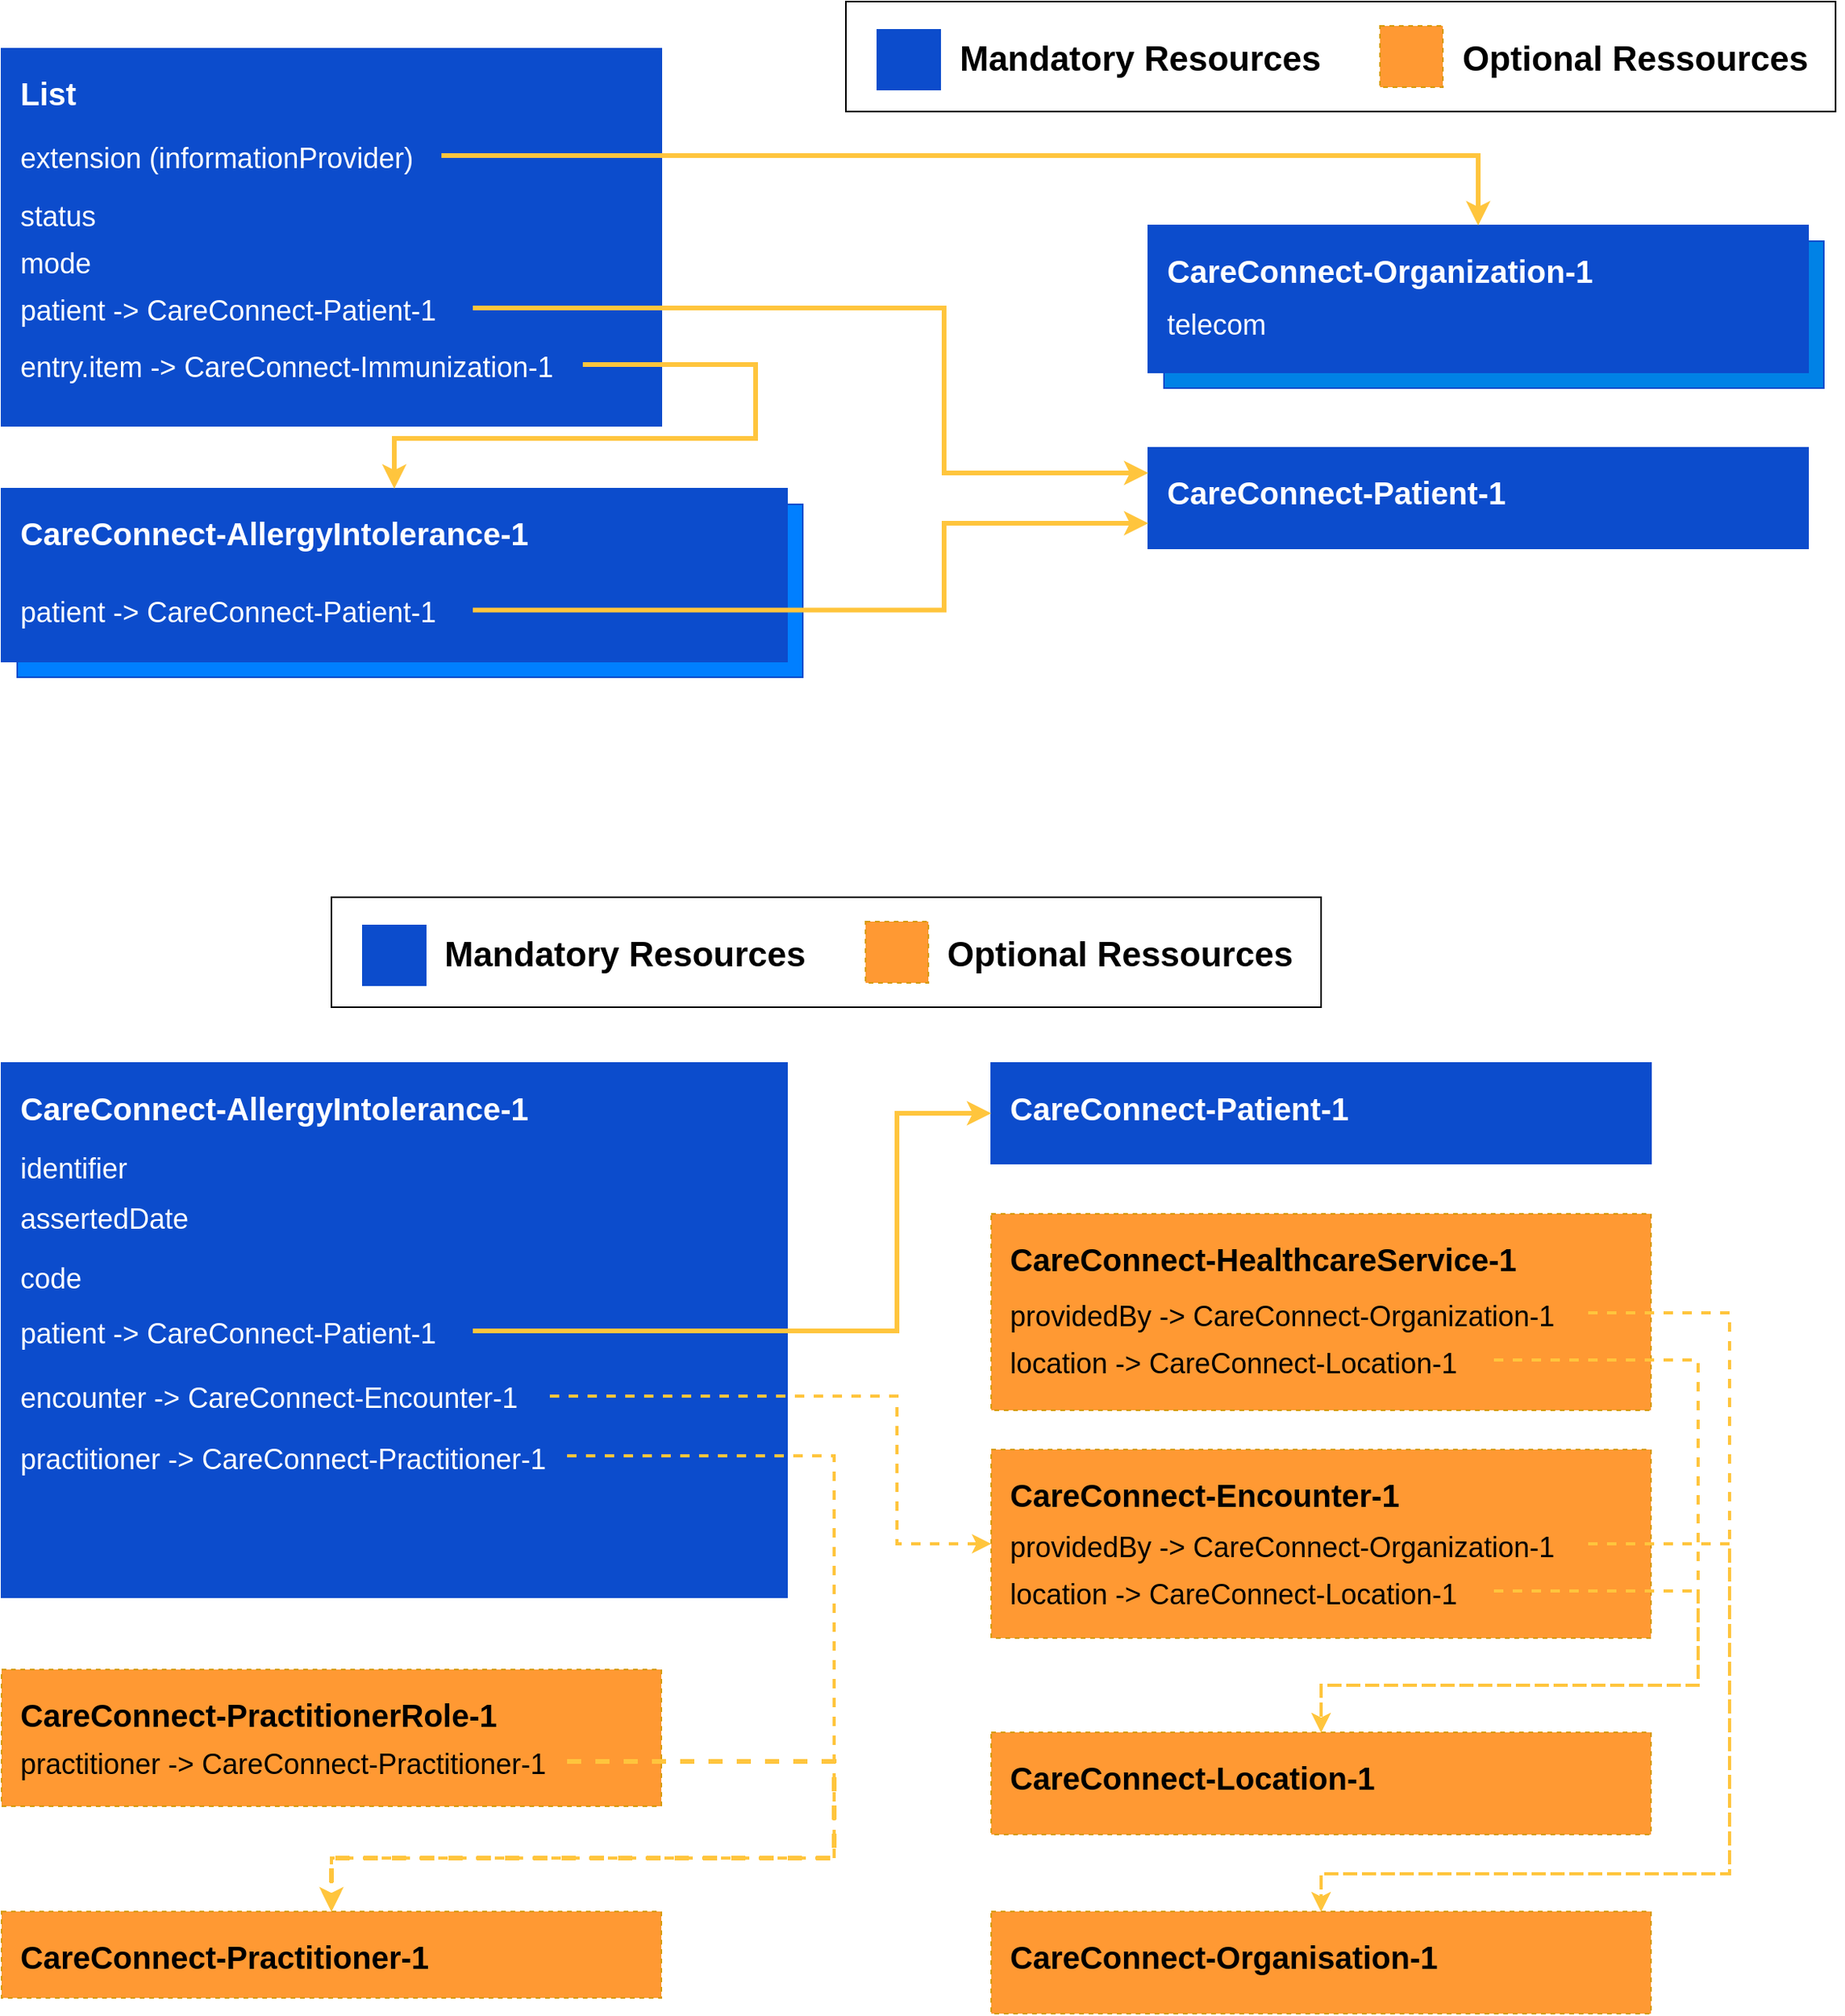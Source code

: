 <mxfile version="13.0.3" type="device"><diagram id="b6cc2b64-dc74-26d6-7d0d-ee15ff615bd6" name="Page-1"><mxGraphModel dx="2844" dy="1644" grid="1" gridSize="10" guides="1" tooltips="1" connect="1" arrows="1" fold="1" page="1" pageScale="1" pageWidth="850" pageHeight="1100" background="#ffffff" math="0" shadow="0"><root><mxCell id="0"/><mxCell id="1" parent="0"/><mxCell id="3ynluoRRqt3RU6EORcaW-90" value="CareConnect-Immunization-1" style="rounded=0;whiteSpace=wrap;html=1;fillColor=#007FFF;strokeColor=#0C4CCC;fontColor=#FFFFFF;verticalAlign=top;align=left;fontSize=20;spacingLeft=10;spacingTop=10;spacingBottom=10;spacingRight=10;fontStyle=1" parent="1" vertex="1"><mxGeometry x="160" y="380" width="500" height="110" as="geometry"/></mxCell><mxCell id="IcgP6Ikyb5uWpbYdeEWO-90" value="CareConnect-Organization-1&lt;br style=&quot;font-size: 20px;&quot;&gt;" style="rounded=0;whiteSpace=wrap;html=1;fillColor=#0082E6;strokeColor=#0C4CCC;fontColor=#FFFFFF;verticalAlign=top;align=left;fontSize=20;spacingLeft=10;spacingTop=10;spacingBottom=10;spacingRight=10;fontStyle=1" parent="1" vertex="1"><mxGeometry x="890" y="212.5" width="420" height="93.5" as="geometry"/></mxCell><mxCell id="90" value="" style="rounded=0;whiteSpace=wrap;html=1;strokeColor=#000000;strokeWidth=1;fillColor=none;gradientColor=none;fontSize=90;fontColor=#000000;align=left;" parent="1" vertex="1"><mxGeometry x="687.5" y="60" width="630" height="70" as="geometry"/></mxCell><mxCell id="6" value="CareConnect-Organization-1&lt;br style=&quot;font-size: 20px;&quot;&gt;" style="rounded=0;whiteSpace=wrap;html=1;fillColor=#0C4CCC;strokeColor=#0C4CCC;fontColor=#FFFFFF;verticalAlign=top;align=left;fontSize=20;spacingLeft=10;spacingTop=10;spacingBottom=10;spacingRight=10;fontStyle=1" parent="1" vertex="1"><mxGeometry x="880" y="202.5" width="420" height="93.5" as="geometry"/></mxCell><mxCell id="7" value="CareConnect-AllergyIntolerance-1" style="rounded=0;whiteSpace=wrap;html=1;fillColor=#0C4CCC;strokeColor=#0C4CCC;fontColor=#FFFFFF;verticalAlign=top;align=left;fontSize=20;spacingLeft=10;spacingTop=10;spacingBottom=10;spacingRight=10;fontStyle=1" parent="1" vertex="1"><mxGeometry x="150" y="370" width="500" height="110" as="geometry"/></mxCell><mxCell id="12" value="CareConnect-Patient-1&lt;br style=&quot;font-size: 20px&quot;&gt;" style="rounded=0;whiteSpace=wrap;html=1;fillColor=#0C4CCC;strokeColor=#0C4CCC;fontColor=#FFFFFF;verticalAlign=top;align=left;fontSize=20;spacingLeft=10;spacingTop=10;spacingBottom=10;spacingRight=10;fontStyle=1" parent="1" vertex="1"><mxGeometry x="880" y="344" width="420" height="64" as="geometry"/></mxCell><mxCell id="29" style="edgeStyle=orthogonalEdgeStyle;rounded=0;html=1;exitX=1;exitY=0.5;entryX=0;entryY=0.75;jettySize=auto;orthogonalLoop=1;strokeColor=#FFC53D;strokeWidth=3;fontSize=20;fontColor=#FFFFFF;entryDx=0;entryDy=0;" parent="1" source="13" target="12" edge="1"><mxGeometry relative="1" as="geometry"><Array as="points"><mxPoint x="750" y="447"/><mxPoint x="750" y="392"/></Array></mxGeometry></mxCell><mxCell id="13" value="patient -&amp;gt; CareConnect-Patient-1" style="text;html=1;fontSize=18;fontColor=#FFFFFF;" parent="1" vertex="1"><mxGeometry x="160" y="432.25" width="290" height="30" as="geometry"/></mxCell><mxCell id="80" value="&lt;br style=&quot;font-size: 20px&quot;&gt;" style="rounded=0;whiteSpace=wrap;html=1;fillColor=#FF9933;strokeColor=#d79b00;fontColor=#000000;verticalAlign=top;align=left;fontSize=20;spacingLeft=10;spacingTop=10;spacingBottom=10;spacingRight=10;fontStyle=1;gradientDirection=east;dashed=1;" parent="1" vertex="1"><mxGeometry x="1027.5" y="75.5" width="40" height="39" as="geometry"/></mxCell><mxCell id="82" value="&lt;br style=&quot;font-size: 20px&quot;&gt;" style="rounded=0;whiteSpace=wrap;html=1;fillColor=#0C4CCC;strokeColor=#0C4CCC;fontColor=#FFFFFF;verticalAlign=top;align=left;fontSize=20;spacingLeft=10;spacingTop=10;spacingBottom=10;spacingRight=10;fontStyle=1" parent="1" vertex="1"><mxGeometry x="707.5" y="78" width="40" height="38" as="geometry"/></mxCell><mxCell id="83" value="Optional Ressources" style="text;html=1;strokeColor=none;fillColor=none;align=left;verticalAlign=middle;whiteSpace=wrap;rounded=0;dashed=1;fontSize=22;fontColor=#000000;fontStyle=1" parent="1" vertex="1"><mxGeometry x="1077.5" y="64.5" width="245" height="65" as="geometry"/></mxCell><mxCell id="87" value="&lt;div style=&quot;text-align: left&quot;&gt;&lt;span&gt;Mandatory Resources&lt;/span&gt;&lt;/div&gt;" style="text;html=1;strokeColor=none;fillColor=none;align=left;verticalAlign=middle;whiteSpace=wrap;rounded=0;dashed=1;fontSize=22;fontColor=#000000;fontStyle=1" parent="1" vertex="1"><mxGeometry x="757.5" y="64" width="245" height="65" as="geometry"/></mxCell><mxCell id="82UuaHWtzPVwJY8TR3_Z-90" value="List" style="rounded=0;whiteSpace=wrap;html=1;fillColor=#0C4CCC;strokeColor=#0C4CCC;fontColor=#FFFFFF;verticalAlign=top;align=left;fontSize=20;spacingLeft=10;spacingTop=10;spacingBottom=10;spacingRight=10;fontStyle=1" parent="1" vertex="1"><mxGeometry x="150" y="90" width="420" height="240" as="geometry"/></mxCell><mxCell id="82UuaHWtzPVwJY8TR3_Z-91" value="mode" style="text;html=1;fontSize=18;fontColor=#FFFFFF;" parent="1" vertex="1"><mxGeometry x="160" y="209.5" width="370" height="30" as="geometry"/></mxCell><mxCell id="82UuaHWtzPVwJY8TR3_Z-97" style="edgeStyle=orthogonalEdgeStyle;rounded=0;orthogonalLoop=1;jettySize=auto;html=1;exitX=1;exitY=0.5;exitDx=0;exitDy=0;entryX=0.5;entryY=0;entryDx=0;entryDy=0;fillColor=#ffe6cc;strokeColor=#FFC53D;strokeWidth=3;" parent="1" source="82UuaHWtzPVwJY8TR3_Z-92" target="7" edge="1"><mxGeometry relative="1" as="geometry"><Array as="points"><mxPoint x="630" y="291"/><mxPoint x="630" y="338"/><mxPoint x="400" y="338"/></Array></mxGeometry></mxCell><mxCell id="82UuaHWtzPVwJY8TR3_Z-92" value="entry.item -&amp;gt; CareConnect-Immunization-1" style="text;html=1;fontSize=18;fontColor=#FFFFFF;" parent="1" vertex="1"><mxGeometry x="160" y="276" width="360" height="30" as="geometry"/></mxCell><mxCell id="82UuaHWtzPVwJY8TR3_Z-93" value="status" style="text;html=1;fontSize=18;fontColor=#FFFFFF;" parent="1" vertex="1"><mxGeometry x="160" y="179.5" width="370" height="30" as="geometry"/></mxCell><mxCell id="82UuaHWtzPVwJY8TR3_Z-98" style="edgeStyle=orthogonalEdgeStyle;rounded=0;orthogonalLoop=1;jettySize=auto;html=1;exitX=1;exitY=0.5;exitDx=0;exitDy=0;entryX=0;entryY=0.25;entryDx=0;entryDy=0;strokeColor=#FFC53D;strokeWidth=3;" parent="1" source="82UuaHWtzPVwJY8TR3_Z-94" target="12" edge="1"><mxGeometry relative="1" as="geometry"><Array as="points"><mxPoint x="750" y="255"/><mxPoint x="750" y="360"/></Array></mxGeometry></mxCell><mxCell id="82UuaHWtzPVwJY8TR3_Z-94" value="patient -&amp;gt; CareConnect-Patient-1" style="text;html=1;fontSize=18;fontColor=#FFFFFF;" parent="1" vertex="1"><mxGeometry x="160" y="240" width="290" height="30" as="geometry"/></mxCell><mxCell id="82UuaHWtzPVwJY8TR3_Z-99" style="edgeStyle=orthogonalEdgeStyle;rounded=0;orthogonalLoop=1;jettySize=auto;html=1;exitX=1;exitY=0.5;exitDx=0;exitDy=0;entryX=0.5;entryY=0;entryDx=0;entryDy=0;strokeColor=#FFC53D;strokeWidth=3;" parent="1" source="82UuaHWtzPVwJY8TR3_Z-95" target="6" edge="1"><mxGeometry relative="1" as="geometry"/></mxCell><mxCell id="82UuaHWtzPVwJY8TR3_Z-95" value="extension (informationProvider)" style="text;html=1;fontSize=18;fontColor=#FFFFFF;" parent="1" vertex="1"><mxGeometry x="160" y="143" width="270" height="30" as="geometry"/></mxCell><mxCell id="82UuaHWtzPVwJY8TR3_Z-96" value="telecom" style="text;html=1;fontSize=18;fontColor=#FFFFFF;" parent="1" vertex="1"><mxGeometry x="890" y="248.5" width="370" height="30" as="geometry"/></mxCell><mxCell id="Sk1HNJ8UT_TPNaPKrAN5-93" value="" style="rounded=0;whiteSpace=wrap;html=1;strokeColor=#000000;strokeWidth=1;fillColor=none;gradientColor=none;fontSize=90;fontColor=#000000;align=left;" vertex="1" parent="1"><mxGeometry x="360" y="630" width="630" height="70" as="geometry"/></mxCell><mxCell id="Sk1HNJ8UT_TPNaPKrAN5-95" value="CareConnect-AllergyIntolerance-1" style="rounded=0;whiteSpace=wrap;html=1;fillColor=#0C4CCC;strokeColor=#0C4CCC;fontColor=#FFFFFF;verticalAlign=top;align=left;fontSize=20;spacingLeft=10;spacingTop=10;spacingBottom=10;spacingRight=10;fontStyle=1" vertex="1" parent="1"><mxGeometry x="150" y="735.5" width="500" height="340" as="geometry"/></mxCell><mxCell id="Sk1HNJ8UT_TPNaPKrAN5-96" value="CareConnect-Patient-1&lt;br style=&quot;font-size: 20px&quot;&gt;" style="rounded=0;whiteSpace=wrap;html=1;fillColor=#0C4CCC;strokeColor=#0C4CCC;fontColor=#FFFFFF;verticalAlign=top;align=left;fontSize=20;spacingLeft=10;spacingTop=10;spacingBottom=10;spacingRight=10;fontStyle=1" vertex="1" parent="1"><mxGeometry x="780" y="735.5" width="420" height="64" as="geometry"/></mxCell><mxCell id="Sk1HNJ8UT_TPNaPKrAN5-97" style="edgeStyle=orthogonalEdgeStyle;rounded=0;html=1;exitX=1;exitY=0.5;entryX=0;entryY=0.5;jettySize=auto;orthogonalLoop=1;strokeColor=#FFC53D;strokeWidth=3;fontSize=20;fontColor=#FFFFFF;entryDx=0;entryDy=0;" edge="1" parent="1" source="Sk1HNJ8UT_TPNaPKrAN5-98" target="Sk1HNJ8UT_TPNaPKrAN5-96"><mxGeometry relative="1" as="geometry"><Array as="points"><mxPoint x="720" y="906.5"/><mxPoint x="720" y="767.5"/></Array></mxGeometry></mxCell><mxCell id="Sk1HNJ8UT_TPNaPKrAN5-98" value="patient -&amp;gt; CareConnect-Patient-1" style="text;html=1;fontSize=18;fontColor=#FFFFFF;" vertex="1" parent="1"><mxGeometry x="160" y="891" width="290" height="30" as="geometry"/></mxCell><mxCell id="Sk1HNJ8UT_TPNaPKrAN5-99" value="CareConnect-Encounter-1" style="rounded=0;whiteSpace=wrap;html=1;fillColor=#FF9933;strokeColor=#d79b00;fontColor=#000000;verticalAlign=top;align=left;fontSize=20;spacingLeft=10;spacingTop=10;spacingBottom=10;spacingRight=10;fontStyle=1;gradientDirection=east;dashed=1;" vertex="1" parent="1"><mxGeometry x="780" y="981.5" width="420" height="120" as="geometry"/></mxCell><mxCell id="Sk1HNJ8UT_TPNaPKrAN5-100" value="identifier" style="text;html=1;fontSize=18;fontColor=#FFFFFF;" vertex="1" parent="1"><mxGeometry x="160" y="786" width="300" height="30" as="geometry"/></mxCell><mxCell id="Sk1HNJ8UT_TPNaPKrAN5-101" value="assertedDate" style="text;html=1;fontSize=18;fontColor=#FFFFFF;" vertex="1" parent="1"><mxGeometry x="160" y="818" width="300" height="30" as="geometry"/></mxCell><mxCell id="Sk1HNJ8UT_TPNaPKrAN5-102" value="&lt;br style=&quot;font-size: 20px&quot;&gt;" style="rounded=0;whiteSpace=wrap;html=1;fillColor=#FF9933;strokeColor=#d79b00;fontColor=#000000;verticalAlign=top;align=left;fontSize=20;spacingLeft=10;spacingTop=10;spacingBottom=10;spacingRight=10;fontStyle=1;gradientDirection=east;dashed=1;" vertex="1" parent="1"><mxGeometry x="700" y="645.5" width="40" height="39" as="geometry"/></mxCell><mxCell id="Sk1HNJ8UT_TPNaPKrAN5-103" value="&lt;br style=&quot;font-size: 20px&quot;&gt;" style="rounded=0;whiteSpace=wrap;html=1;fillColor=#0C4CCC;strokeColor=#0C4CCC;fontColor=#FFFFFF;verticalAlign=top;align=left;fontSize=20;spacingLeft=10;spacingTop=10;spacingBottom=10;spacingRight=10;fontStyle=1" vertex="1" parent="1"><mxGeometry x="380" y="648" width="40" height="38" as="geometry"/></mxCell><mxCell id="Sk1HNJ8UT_TPNaPKrAN5-104" value="Optional Ressources" style="text;html=1;strokeColor=none;fillColor=none;align=left;verticalAlign=middle;whiteSpace=wrap;rounded=0;dashed=1;fontSize=22;fontColor=#000000;fontStyle=1" vertex="1" parent="1"><mxGeometry x="750" y="634.5" width="245" height="65" as="geometry"/></mxCell><mxCell id="Sk1HNJ8UT_TPNaPKrAN5-105" value="&lt;div style=&quot;text-align: left&quot;&gt;&lt;span&gt;Mandatory Resources&lt;/span&gt;&lt;/div&gt;" style="text;html=1;strokeColor=none;fillColor=none;align=left;verticalAlign=middle;whiteSpace=wrap;rounded=0;dashed=1;fontSize=22;fontColor=#000000;fontStyle=1" vertex="1" parent="1"><mxGeometry x="430" y="634" width="245" height="65" as="geometry"/></mxCell><mxCell id="Sk1HNJ8UT_TPNaPKrAN5-106" style="edgeStyle=orthogonalEdgeStyle;rounded=0;orthogonalLoop=1;jettySize=auto;html=1;exitX=1;exitY=0.5;exitDx=0;exitDy=0;entryX=0;entryY=0.5;entryDx=0;entryDy=0;dashed=1;strokeColor=#FFC53D;strokeWidth=2;fontColor=#000000;" edge="1" parent="1" source="Sk1HNJ8UT_TPNaPKrAN5-107" target="Sk1HNJ8UT_TPNaPKrAN5-99"><mxGeometry relative="1" as="geometry"><Array as="points"><mxPoint x="720" y="947.5"/><mxPoint x="720" y="1041.5"/></Array></mxGeometry></mxCell><mxCell id="Sk1HNJ8UT_TPNaPKrAN5-107" value="encounter -&amp;gt; CareConnect-Encounter-1" style="text;html=1;fontSize=18;fontColor=#FFFFFF;" vertex="1" parent="1"><mxGeometry x="160" y="931.5" width="340" height="30" as="geometry"/></mxCell><mxCell id="Sk1HNJ8UT_TPNaPKrAN5-109" value="CareConnect-Practitioner-1&lt;br style=&quot;font-size: 20px&quot;&gt;" style="rounded=0;whiteSpace=wrap;html=1;fillColor=#FF9933;strokeColor=#d79b00;fontColor=#000000;verticalAlign=top;align=left;fontSize=20;spacingLeft=10;spacingTop=10;spacingBottom=10;spacingRight=10;fontStyle=1;gradientDirection=east;dashed=1;" vertex="1" parent="1"><mxGeometry x="150" y="1275.5" width="420" height="55" as="geometry"/></mxCell><mxCell id="Sk1HNJ8UT_TPNaPKrAN5-111" value="CareConnect-PractitionerRole-1" style="rounded=0;whiteSpace=wrap;html=1;fillColor=#FF9933;strokeColor=#d79b00;fontColor=#000000;verticalAlign=top;align=left;fontSize=20;spacingLeft=10;spacingTop=10;spacingBottom=10;spacingRight=10;fontStyle=1;gradientDirection=east;dashed=1;" vertex="1" parent="1"><mxGeometry x="150" y="1121.5" width="420" height="87" as="geometry"/></mxCell><mxCell id="Sk1HNJ8UT_TPNaPKrAN5-112" style="edgeStyle=orthogonalEdgeStyle;rounded=0;orthogonalLoop=1;jettySize=auto;html=1;exitX=1;exitY=0.5;exitDx=0;exitDy=0;entryX=0.5;entryY=0;entryDx=0;entryDy=0;dashed=1;strokeColor=#FFC53D;strokeWidth=3;" edge="1" parent="1" source="Sk1HNJ8UT_TPNaPKrAN5-113" target="Sk1HNJ8UT_TPNaPKrAN5-109"><mxGeometry relative="1" as="geometry"><Array as="points"><mxPoint x="680" y="1180.5"/><mxPoint x="680" y="1241.5"/><mxPoint x="360" y="1241.5"/></Array></mxGeometry></mxCell><mxCell id="Sk1HNJ8UT_TPNaPKrAN5-113" value="practitioner -&amp;gt; CareConnect-Practitioner-1" style="text;html=1;fontSize=18;fontColor=#000000;" vertex="1" parent="1"><mxGeometry x="160" y="1165" width="350" height="30" as="geometry"/></mxCell><mxCell id="Sk1HNJ8UT_TPNaPKrAN5-114" value="code" style="text;html=1;fontSize=18;fontColor=#FFFFFF;" vertex="1" parent="1"><mxGeometry x="160" y="855.5" width="300" height="30" as="geometry"/></mxCell><mxCell id="Sk1HNJ8UT_TPNaPKrAN5-115" value="CareConnect-Location-1" style="rounded=0;whiteSpace=wrap;html=1;fillColor=#FF9933;strokeColor=#d79b00;fontColor=#000000;verticalAlign=top;align=left;fontSize=20;spacingLeft=10;spacingTop=10;spacingBottom=10;spacingRight=10;fontStyle=1;gradientDirection=east;dashed=1;" vertex="1" parent="1"><mxGeometry x="780" y="1161.5" width="420" height="65" as="geometry"/></mxCell><mxCell id="Sk1HNJ8UT_TPNaPKrAN5-118" style="edgeStyle=orthogonalEdgeStyle;rounded=0;orthogonalLoop=1;jettySize=auto;html=1;exitX=1;exitY=0.5;exitDx=0;exitDy=0;dashed=1;strokeColor=#FFC53D;strokeWidth=2;entryX=0.5;entryY=0;entryDx=0;entryDy=0;" edge="1" parent="1" source="Sk1HNJ8UT_TPNaPKrAN5-119" target="Sk1HNJ8UT_TPNaPKrAN5-109"><mxGeometry relative="1" as="geometry"><Array as="points"><mxPoint x="680" y="985.5"/><mxPoint x="680" y="1241.5"/><mxPoint x="360" y="1241.5"/></Array><mxPoint x="320" y="1095.5" as="targetPoint"/></mxGeometry></mxCell><mxCell id="Sk1HNJ8UT_TPNaPKrAN5-119" value="practitioner -&amp;gt; CareConnect-Practitioner-1" style="text;html=1;fontSize=18;fontColor=#FFFFFF;" vertex="1" parent="1"><mxGeometry x="160" y="970.5" width="350" height="30" as="geometry"/></mxCell><mxCell id="Sk1HNJ8UT_TPNaPKrAN5-120" value="CareConnect-HealthcareService-1" style="rounded=0;whiteSpace=wrap;html=1;fillColor=#FF9933;strokeColor=#d79b00;fontColor=#000000;verticalAlign=top;align=left;fontSize=20;spacingLeft=10;spacingTop=10;spacingBottom=10;spacingRight=10;fontStyle=1;gradientDirection=east;dashed=1;" vertex="1" parent="1"><mxGeometry x="780" y="831.5" width="420" height="125" as="geometry"/></mxCell><mxCell id="Sk1HNJ8UT_TPNaPKrAN5-140" style="edgeStyle=orthogonalEdgeStyle;rounded=0;orthogonalLoop=1;jettySize=auto;html=1;exitX=1;exitY=0.5;exitDx=0;exitDy=0;entryX=0.5;entryY=0;entryDx=0;entryDy=0;strokeColor=#FFC53D;strokeWidth=2;dashed=1;" edge="1" parent="1" source="Sk1HNJ8UT_TPNaPKrAN5-122" target="Sk1HNJ8UT_TPNaPKrAN5-137"><mxGeometry relative="1" as="geometry"><Array as="points"><mxPoint x="1250" y="894.5"/><mxPoint x="1250" y="1251.5"/><mxPoint x="990" y="1251.5"/></Array></mxGeometry></mxCell><mxCell id="Sk1HNJ8UT_TPNaPKrAN5-122" value="providedBy -&amp;gt; CareConnect-Organization-1" style="text;html=1;fontSize=18;fontColor=#000000;" vertex="1" parent="1"><mxGeometry x="790" y="879.5" width="370" height="30" as="geometry"/></mxCell><mxCell id="Sk1HNJ8UT_TPNaPKrAN5-143" style="edgeStyle=orthogonalEdgeStyle;rounded=0;orthogonalLoop=1;jettySize=auto;html=1;exitX=1;exitY=0.5;exitDx=0;exitDy=0;strokeColor=#FFC53D;strokeWidth=2;dashed=1;" edge="1" parent="1" source="Sk1HNJ8UT_TPNaPKrAN5-124" target="Sk1HNJ8UT_TPNaPKrAN5-115"><mxGeometry relative="1" as="geometry"><Array as="points"><mxPoint x="1230" y="924.5"/><mxPoint x="1230" y="1131.5"/><mxPoint x="990" y="1131.5"/></Array></mxGeometry></mxCell><mxCell id="Sk1HNJ8UT_TPNaPKrAN5-124" value="location -&amp;gt; CareConnect-Location-1" style="text;html=1;fontSize=18;fontColor=#000000;" vertex="1" parent="1"><mxGeometry x="790" y="909.5" width="310" height="30" as="geometry"/></mxCell><mxCell id="Sk1HNJ8UT_TPNaPKrAN5-137" value="CareConnect-Organisation-1" style="rounded=0;whiteSpace=wrap;html=1;fillColor=#FF9933;strokeColor=#d79b00;fontColor=#000000;verticalAlign=top;align=left;fontSize=20;spacingLeft=10;spacingTop=10;spacingBottom=10;spacingRight=10;fontStyle=1;gradientDirection=east;dashed=1;" vertex="1" parent="1"><mxGeometry x="780" y="1275.5" width="420" height="65" as="geometry"/></mxCell><mxCell id="Sk1HNJ8UT_TPNaPKrAN5-141" style="edgeStyle=orthogonalEdgeStyle;rounded=0;orthogonalLoop=1;jettySize=auto;html=1;exitX=1;exitY=0.5;exitDx=0;exitDy=0;entryX=0.5;entryY=0;entryDx=0;entryDy=0;strokeColor=#FFC53D;strokeWidth=2;dashed=1;" edge="1" parent="1" source="Sk1HNJ8UT_TPNaPKrAN5-138" target="Sk1HNJ8UT_TPNaPKrAN5-137"><mxGeometry relative="1" as="geometry"><Array as="points"><mxPoint x="1250" y="1041.5"/><mxPoint x="1250" y="1251.5"/><mxPoint x="990" y="1251.5"/></Array></mxGeometry></mxCell><mxCell id="Sk1HNJ8UT_TPNaPKrAN5-138" value="providedBy -&amp;gt; CareConnect-Organization-1" style="text;html=1;fontSize=18;fontColor=#000000;" vertex="1" parent="1"><mxGeometry x="790" y="1026.5" width="370" height="30" as="geometry"/></mxCell><mxCell id="Sk1HNJ8UT_TPNaPKrAN5-144" style="edgeStyle=orthogonalEdgeStyle;rounded=0;orthogonalLoop=1;jettySize=auto;html=1;exitX=1;exitY=0.5;exitDx=0;exitDy=0;entryX=0.5;entryY=0;entryDx=0;entryDy=0;strokeColor=#FFC53D;strokeWidth=2;dashed=1;" edge="1" parent="1" source="Sk1HNJ8UT_TPNaPKrAN5-139" target="Sk1HNJ8UT_TPNaPKrAN5-115"><mxGeometry relative="1" as="geometry"><Array as="points"><mxPoint x="1230" y="1071.5"/><mxPoint x="1230" y="1131.5"/><mxPoint x="990" y="1131.5"/></Array></mxGeometry></mxCell><mxCell id="Sk1HNJ8UT_TPNaPKrAN5-139" value="location -&amp;gt; CareConnect-Location-1" style="text;html=1;fontSize=18;fontColor=#000000;" vertex="1" parent="1"><mxGeometry x="790" y="1056.5" width="310" height="30" as="geometry"/></mxCell></root></mxGraphModel></diagram></mxfile>